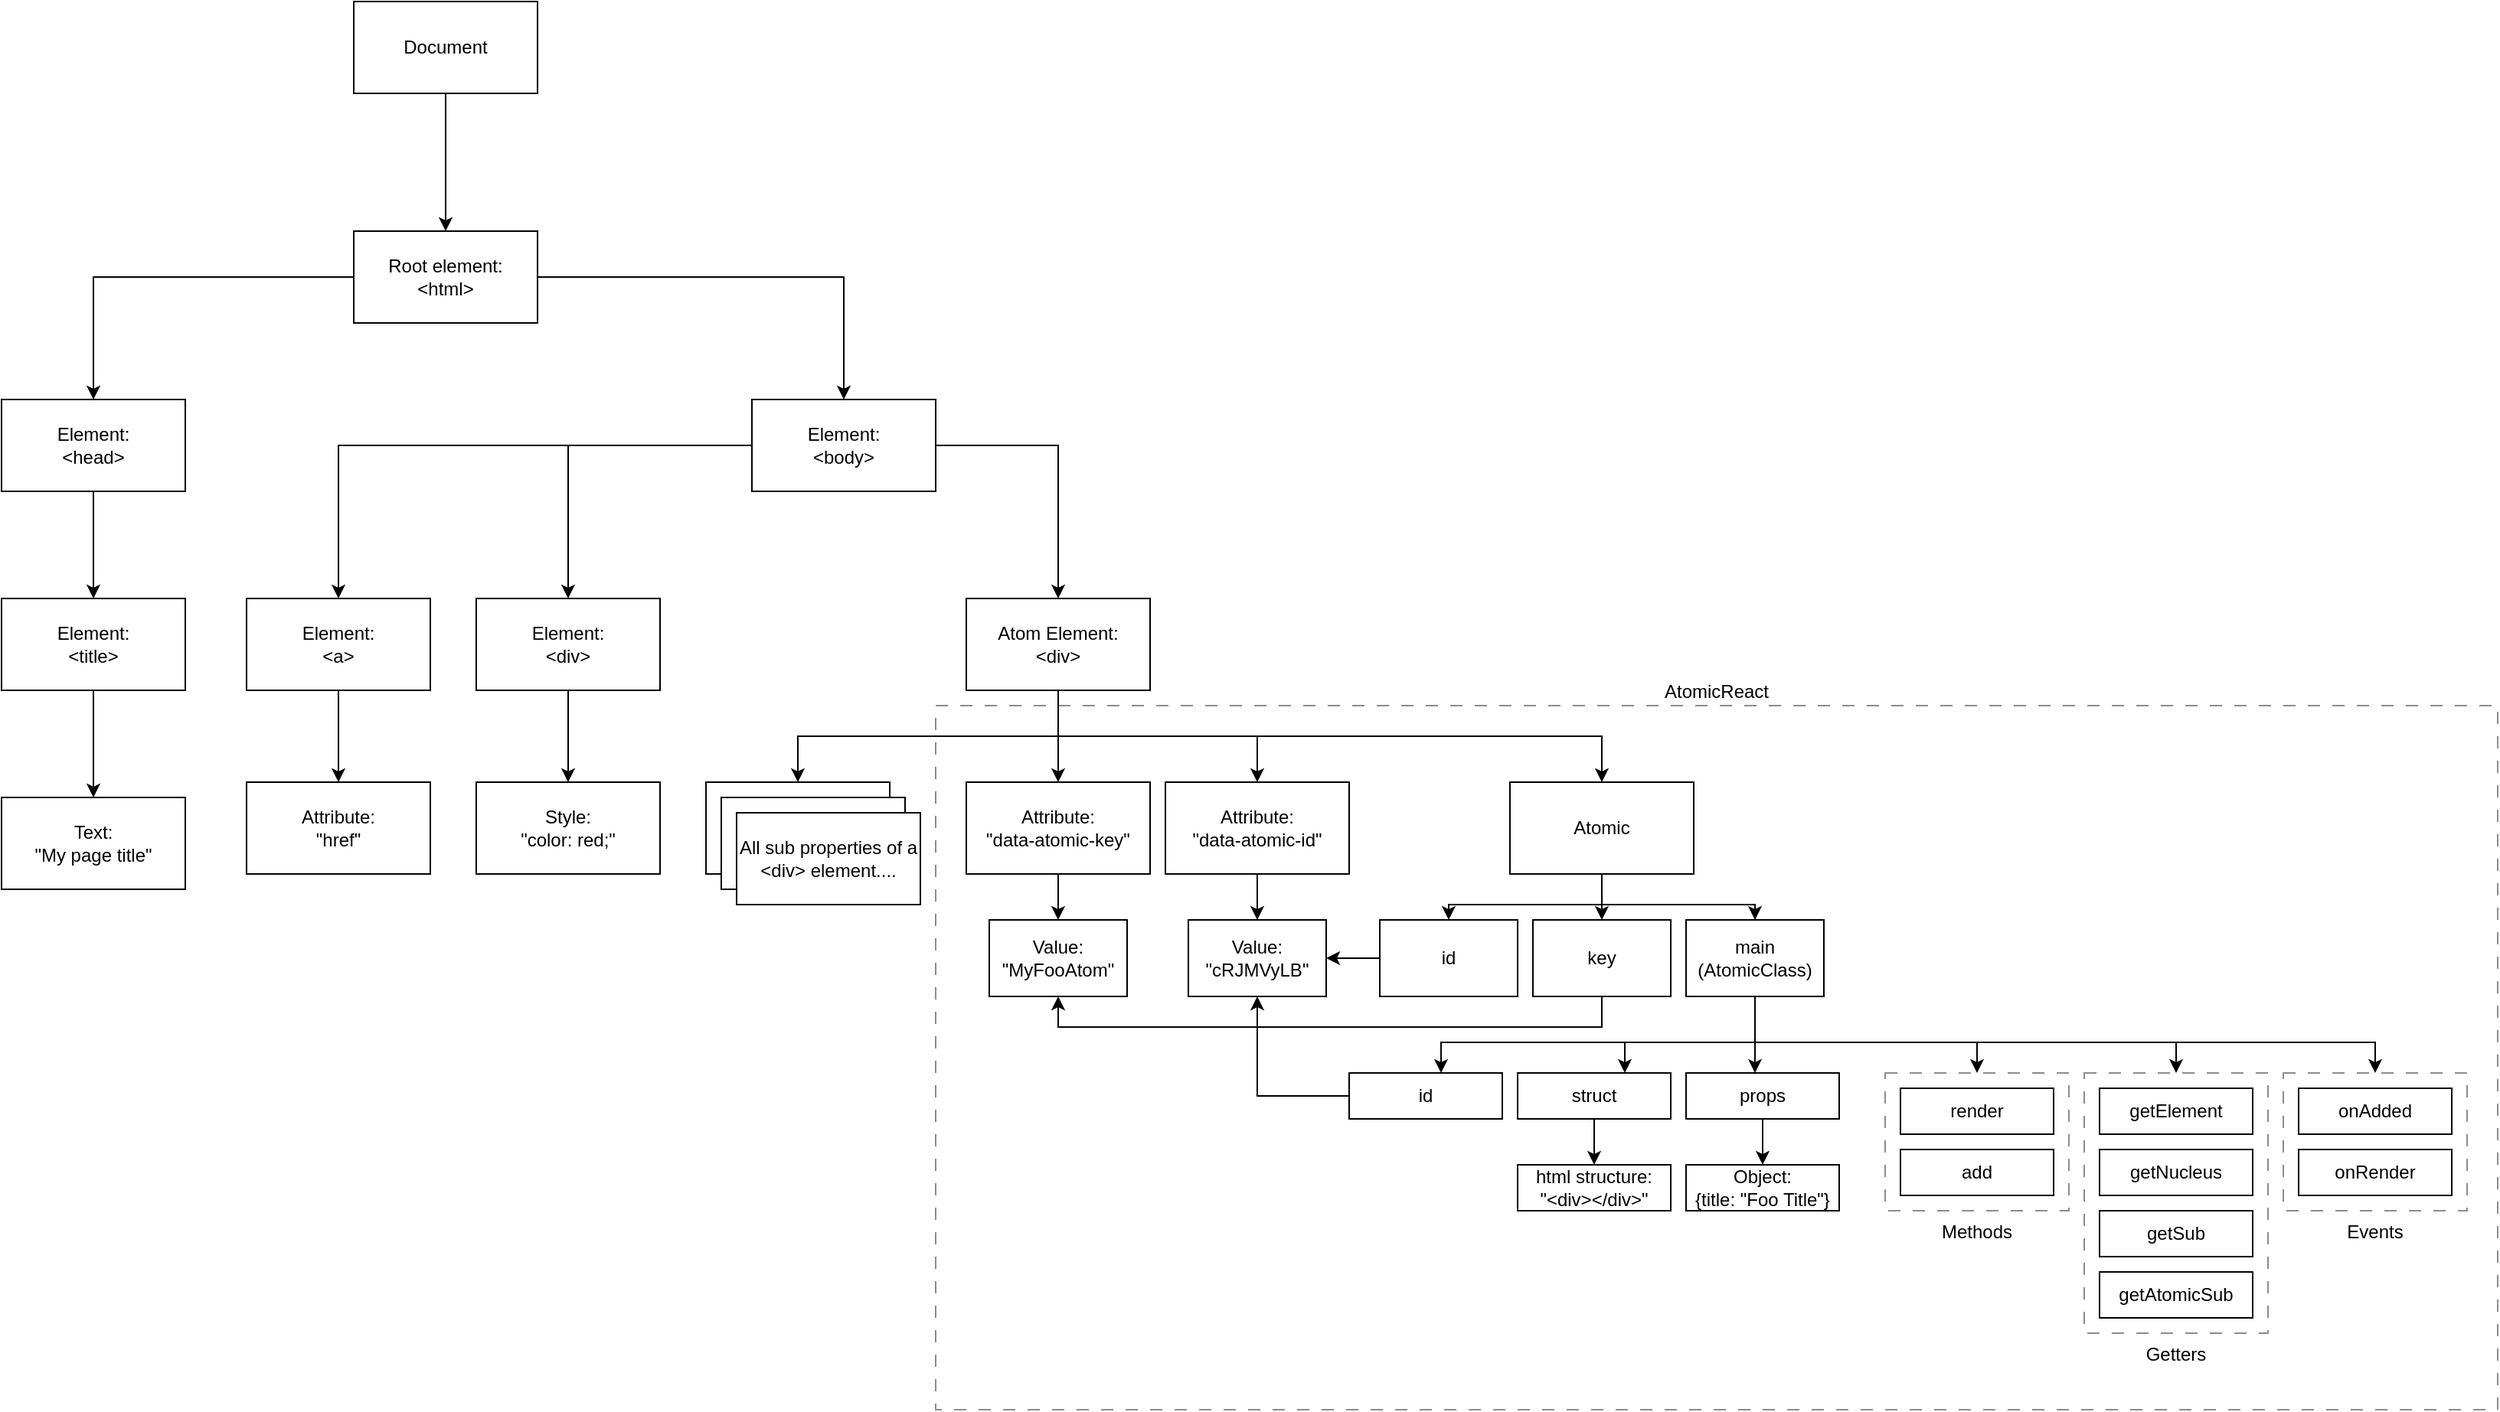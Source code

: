 <mxfile version="21.3.8" type="github">
  <diagram name="Página-1" id="zLWKFBo0BfelDE4MzV_v">
    <mxGraphModel dx="988" dy="359" grid="1" gridSize="10" guides="1" tooltips="1" connect="1" arrows="1" fold="1" page="1" pageScale="1" pageWidth="1654" pageHeight="1169" math="0" shadow="0">
      <root>
        <mxCell id="0" />
        <mxCell id="1" parent="0" />
        <mxCell id="6WKRPhevPJsdUrTBlqI4-23" value="AtomicReact" style="rounded=0;whiteSpace=wrap;html=1;fillColor=none;strokeColor=#8C8C8C;dashed=1;dashPattern=8 8;verticalAlign=bottom;labelPosition=center;verticalLabelPosition=top;align=center;movable=1;resizable=1;rotatable=1;deletable=1;editable=1;locked=0;connectable=1;" vertex="1" parent="1">
          <mxGeometry x="630" y="490" width="1020" height="460" as="geometry" />
        </mxCell>
        <mxCell id="6WKRPhevPJsdUrTBlqI4-75" value="Events" style="rounded=0;whiteSpace=wrap;html=1;fillColor=none;strokeColor=#8C8C8C;dashed=1;dashPattern=8 8;verticalAlign=top;labelPosition=center;verticalLabelPosition=bottom;align=center;movable=1;resizable=1;rotatable=1;deletable=1;editable=1;locked=0;connectable=1;" vertex="1" parent="1">
          <mxGeometry x="1510" y="730" width="120" height="90" as="geometry" />
        </mxCell>
        <mxCell id="6WKRPhevPJsdUrTBlqI4-76" value="Getters" style="rounded=0;whiteSpace=wrap;html=1;fillColor=none;strokeColor=#8C8C8C;dashed=1;dashPattern=8 8;verticalAlign=top;labelPosition=center;verticalLabelPosition=bottom;align=center;movable=1;resizable=1;rotatable=1;deletable=1;editable=1;locked=0;connectable=1;" vertex="1" parent="1">
          <mxGeometry x="1380" y="730" width="120" height="170" as="geometry" />
        </mxCell>
        <mxCell id="6WKRPhevPJsdUrTBlqI4-77" value="Methods" style="rounded=0;whiteSpace=wrap;html=1;fillColor=none;strokeColor=#8C8C8C;dashed=1;dashPattern=8 8;verticalAlign=top;labelPosition=center;verticalLabelPosition=bottom;align=center;movable=1;resizable=1;rotatable=1;deletable=1;editable=1;locked=0;connectable=1;" vertex="1" parent="1">
          <mxGeometry x="1250" y="730" width="120" height="90" as="geometry" />
        </mxCell>
        <mxCell id="6WKRPhevPJsdUrTBlqI4-9" style="edgeStyle=orthogonalEdgeStyle;rounded=0;orthogonalLoop=1;jettySize=auto;html=1;" edge="1" parent="1" source="6WKRPhevPJsdUrTBlqI4-1" target="6WKRPhevPJsdUrTBlqI4-2">
          <mxGeometry relative="1" as="geometry" />
        </mxCell>
        <mxCell id="6WKRPhevPJsdUrTBlqI4-1" value="Document" style="rounded=0;whiteSpace=wrap;html=1;" vertex="1" parent="1">
          <mxGeometry x="250" y="30" width="120" height="60" as="geometry" />
        </mxCell>
        <mxCell id="6WKRPhevPJsdUrTBlqI4-10" style="edgeStyle=orthogonalEdgeStyle;rounded=0;orthogonalLoop=1;jettySize=auto;html=1;" edge="1" parent="1" source="6WKRPhevPJsdUrTBlqI4-2" target="6WKRPhevPJsdUrTBlqI4-3">
          <mxGeometry relative="1" as="geometry" />
        </mxCell>
        <mxCell id="6WKRPhevPJsdUrTBlqI4-11" style="edgeStyle=orthogonalEdgeStyle;rounded=0;orthogonalLoop=1;jettySize=auto;html=1;" edge="1" parent="1" source="6WKRPhevPJsdUrTBlqI4-2" target="6WKRPhevPJsdUrTBlqI4-4">
          <mxGeometry relative="1" as="geometry" />
        </mxCell>
        <mxCell id="6WKRPhevPJsdUrTBlqI4-2" value="Root element:&lt;br&gt;&amp;lt;html&amp;gt;" style="rounded=0;whiteSpace=wrap;html=1;" vertex="1" parent="1">
          <mxGeometry x="250" y="180" width="120" height="60" as="geometry" />
        </mxCell>
        <mxCell id="6WKRPhevPJsdUrTBlqI4-7" style="edgeStyle=orthogonalEdgeStyle;rounded=0;orthogonalLoop=1;jettySize=auto;html=1;" edge="1" parent="1" source="6WKRPhevPJsdUrTBlqI4-3" target="6WKRPhevPJsdUrTBlqI4-5">
          <mxGeometry relative="1" as="geometry" />
        </mxCell>
        <mxCell id="6WKRPhevPJsdUrTBlqI4-3" value="Element:&lt;br&gt;&amp;lt;head&amp;gt;" style="rounded=0;whiteSpace=wrap;html=1;" vertex="1" parent="1">
          <mxGeometry x="20" y="290" width="120" height="60" as="geometry" />
        </mxCell>
        <mxCell id="6WKRPhevPJsdUrTBlqI4-16" style="edgeStyle=orthogonalEdgeStyle;rounded=0;orthogonalLoop=1;jettySize=auto;html=1;" edge="1" parent="1" source="6WKRPhevPJsdUrTBlqI4-4" target="6WKRPhevPJsdUrTBlqI4-13">
          <mxGeometry relative="1" as="geometry" />
        </mxCell>
        <mxCell id="6WKRPhevPJsdUrTBlqI4-17" style="edgeStyle=orthogonalEdgeStyle;rounded=0;orthogonalLoop=1;jettySize=auto;html=1;" edge="1" parent="1" source="6WKRPhevPJsdUrTBlqI4-4" target="6WKRPhevPJsdUrTBlqI4-12">
          <mxGeometry relative="1" as="geometry" />
        </mxCell>
        <mxCell id="6WKRPhevPJsdUrTBlqI4-33" style="edgeStyle=orthogonalEdgeStyle;rounded=0;orthogonalLoop=1;jettySize=auto;html=1;entryX=0.5;entryY=0;entryDx=0;entryDy=0;" edge="1" parent="1" source="6WKRPhevPJsdUrTBlqI4-4" target="6WKRPhevPJsdUrTBlqI4-30">
          <mxGeometry relative="1" as="geometry" />
        </mxCell>
        <mxCell id="6WKRPhevPJsdUrTBlqI4-4" value="Element:&lt;br&gt;&amp;lt;body&amp;gt;" style="rounded=0;whiteSpace=wrap;html=1;" vertex="1" parent="1">
          <mxGeometry x="510" y="290" width="120" height="60" as="geometry" />
        </mxCell>
        <mxCell id="6WKRPhevPJsdUrTBlqI4-8" style="edgeStyle=orthogonalEdgeStyle;rounded=0;orthogonalLoop=1;jettySize=auto;html=1;" edge="1" parent="1" source="6WKRPhevPJsdUrTBlqI4-5" target="6WKRPhevPJsdUrTBlqI4-6">
          <mxGeometry relative="1" as="geometry" />
        </mxCell>
        <mxCell id="6WKRPhevPJsdUrTBlqI4-5" value="Element:&lt;br&gt;&amp;lt;title&amp;gt;" style="rounded=0;whiteSpace=wrap;html=1;" vertex="1" parent="1">
          <mxGeometry x="20" y="420" width="120" height="60" as="geometry" />
        </mxCell>
        <mxCell id="6WKRPhevPJsdUrTBlqI4-6" value="&lt;div&gt;Text:&lt;/div&gt;&lt;div&gt;&quot;My page title&quot;&lt;br&gt;&lt;/div&gt;" style="rounded=0;whiteSpace=wrap;html=1;" vertex="1" parent="1">
          <mxGeometry x="20" y="550" width="120" height="60" as="geometry" />
        </mxCell>
        <mxCell id="6WKRPhevPJsdUrTBlqI4-19" style="edgeStyle=orthogonalEdgeStyle;rounded=0;orthogonalLoop=1;jettySize=auto;html=1;" edge="1" parent="1" source="6WKRPhevPJsdUrTBlqI4-12" target="6WKRPhevPJsdUrTBlqI4-18">
          <mxGeometry relative="1" as="geometry" />
        </mxCell>
        <mxCell id="6WKRPhevPJsdUrTBlqI4-21" style="edgeStyle=orthogonalEdgeStyle;rounded=0;orthogonalLoop=1;jettySize=auto;html=1;exitX=0.5;exitY=1;exitDx=0;exitDy=0;" edge="1" parent="1" source="6WKRPhevPJsdUrTBlqI4-12" target="6WKRPhevPJsdUrTBlqI4-20">
          <mxGeometry relative="1" as="geometry" />
        </mxCell>
        <mxCell id="6WKRPhevPJsdUrTBlqI4-28" style="edgeStyle=orthogonalEdgeStyle;rounded=0;orthogonalLoop=1;jettySize=auto;html=1;entryX=0.5;entryY=0;entryDx=0;entryDy=0;exitX=0.5;exitY=1;exitDx=0;exitDy=0;" edge="1" parent="1" source="6WKRPhevPJsdUrTBlqI4-12" target="6WKRPhevPJsdUrTBlqI4-26">
          <mxGeometry relative="1" as="geometry" />
        </mxCell>
        <mxCell id="6WKRPhevPJsdUrTBlqI4-38" style="edgeStyle=orthogonalEdgeStyle;rounded=0;orthogonalLoop=1;jettySize=auto;html=1;exitX=0.5;exitY=1;exitDx=0;exitDy=0;" edge="1" parent="1" source="6WKRPhevPJsdUrTBlqI4-12" target="6WKRPhevPJsdUrTBlqI4-36">
          <mxGeometry relative="1" as="geometry" />
        </mxCell>
        <mxCell id="6WKRPhevPJsdUrTBlqI4-12" value="Atom Element:&lt;br&gt;&amp;lt;div&amp;gt; " style="rounded=0;whiteSpace=wrap;html=1;" vertex="1" parent="1">
          <mxGeometry x="650" y="420" width="120" height="60" as="geometry" />
        </mxCell>
        <mxCell id="6WKRPhevPJsdUrTBlqI4-15" style="edgeStyle=orthogonalEdgeStyle;rounded=0;orthogonalLoop=1;jettySize=auto;html=1;" edge="1" parent="1" source="6WKRPhevPJsdUrTBlqI4-13" target="6WKRPhevPJsdUrTBlqI4-14">
          <mxGeometry relative="1" as="geometry" />
        </mxCell>
        <mxCell id="6WKRPhevPJsdUrTBlqI4-13" value="Element:&lt;br&gt;&amp;lt;div&amp;gt;" style="rounded=0;whiteSpace=wrap;html=1;" vertex="1" parent="1">
          <mxGeometry x="330" y="420" width="120" height="60" as="geometry" />
        </mxCell>
        <mxCell id="6WKRPhevPJsdUrTBlqI4-14" value="&lt;div&gt;Style:&lt;/div&gt;&lt;div&gt;&quot;color: red;&quot;&lt;br&gt;&lt;/div&gt;" style="rounded=0;whiteSpace=wrap;html=1;" vertex="1" parent="1">
          <mxGeometry x="330" y="540" width="120" height="60" as="geometry" />
        </mxCell>
        <mxCell id="6WKRPhevPJsdUrTBlqI4-43" style="edgeStyle=orthogonalEdgeStyle;rounded=0;orthogonalLoop=1;jettySize=auto;html=1;" edge="1" parent="1" source="6WKRPhevPJsdUrTBlqI4-18" target="6WKRPhevPJsdUrTBlqI4-40">
          <mxGeometry relative="1" as="geometry" />
        </mxCell>
        <mxCell id="6WKRPhevPJsdUrTBlqI4-18" value="Attribute:&lt;br&gt;&quot;data-atomic-key&quot;" style="rounded=0;whiteSpace=wrap;html=1;" vertex="1" parent="1">
          <mxGeometry x="650" y="540" width="120" height="60" as="geometry" />
        </mxCell>
        <mxCell id="6WKRPhevPJsdUrTBlqI4-42" style="edgeStyle=orthogonalEdgeStyle;rounded=0;orthogonalLoop=1;jettySize=auto;html=1;" edge="1" parent="1" source="6WKRPhevPJsdUrTBlqI4-20" target="6WKRPhevPJsdUrTBlqI4-41">
          <mxGeometry relative="1" as="geometry" />
        </mxCell>
        <mxCell id="6WKRPhevPJsdUrTBlqI4-20" value="Attribute:&lt;br&gt;&quot;data-atomic-id&quot;" style="rounded=0;whiteSpace=wrap;html=1;" vertex="1" parent="1">
          <mxGeometry x="780" y="540" width="120" height="60" as="geometry" />
        </mxCell>
        <mxCell id="6WKRPhevPJsdUrTBlqI4-27" value="" style="group" vertex="1" connectable="0" parent="1">
          <mxGeometry x="480" y="540" width="140" height="80" as="geometry" />
        </mxCell>
        <mxCell id="6WKRPhevPJsdUrTBlqI4-26" value="" style="rounded=0;whiteSpace=wrap;html=1;" vertex="1" parent="6WKRPhevPJsdUrTBlqI4-27">
          <mxGeometry width="120" height="60" as="geometry" />
        </mxCell>
        <mxCell id="6WKRPhevPJsdUrTBlqI4-22" value="" style="rounded=0;whiteSpace=wrap;html=1;" vertex="1" parent="6WKRPhevPJsdUrTBlqI4-27">
          <mxGeometry x="10" y="10" width="120" height="60" as="geometry" />
        </mxCell>
        <mxCell id="6WKRPhevPJsdUrTBlqI4-25" value="All sub properties of a &amp;lt;div&amp;gt; element...." style="rounded=0;whiteSpace=wrap;html=1;" vertex="1" parent="6WKRPhevPJsdUrTBlqI4-27">
          <mxGeometry x="20" y="20" width="120" height="60" as="geometry" />
        </mxCell>
        <mxCell id="6WKRPhevPJsdUrTBlqI4-32" style="edgeStyle=orthogonalEdgeStyle;rounded=0;orthogonalLoop=1;jettySize=auto;html=1;" edge="1" parent="1" source="6WKRPhevPJsdUrTBlqI4-30" target="6WKRPhevPJsdUrTBlqI4-31">
          <mxGeometry relative="1" as="geometry" />
        </mxCell>
        <mxCell id="6WKRPhevPJsdUrTBlqI4-30" value="Element:&lt;br&gt;&amp;lt;a&amp;gt;" style="rounded=0;whiteSpace=wrap;html=1;" vertex="1" parent="1">
          <mxGeometry x="180" y="420" width="120" height="60" as="geometry" />
        </mxCell>
        <mxCell id="6WKRPhevPJsdUrTBlqI4-31" value="&lt;div&gt;Attribute:&lt;/div&gt;&lt;div&gt;&quot;href&quot;&lt;br&gt;&lt;/div&gt;" style="rounded=0;whiteSpace=wrap;html=1;" vertex="1" parent="1">
          <mxGeometry x="180" y="540" width="120" height="60" as="geometry" />
        </mxCell>
        <mxCell id="6WKRPhevPJsdUrTBlqI4-52" style="edgeStyle=orthogonalEdgeStyle;rounded=0;orthogonalLoop=1;jettySize=auto;html=1;" edge="1" parent="1" source="6WKRPhevPJsdUrTBlqI4-36" target="6WKRPhevPJsdUrTBlqI4-51">
          <mxGeometry relative="1" as="geometry">
            <Array as="points">
              <mxPoint x="1065" y="620" />
              <mxPoint x="965" y="620" />
            </Array>
          </mxGeometry>
        </mxCell>
        <mxCell id="6WKRPhevPJsdUrTBlqI4-55" style="edgeStyle=orthogonalEdgeStyle;rounded=0;orthogonalLoop=1;jettySize=auto;html=1;" edge="1" parent="1" source="6WKRPhevPJsdUrTBlqI4-36" target="6WKRPhevPJsdUrTBlqI4-54">
          <mxGeometry relative="1" as="geometry" />
        </mxCell>
        <mxCell id="6WKRPhevPJsdUrTBlqI4-58" style="edgeStyle=orthogonalEdgeStyle;rounded=0;orthogonalLoop=1;jettySize=auto;html=1;" edge="1" parent="1" source="6WKRPhevPJsdUrTBlqI4-36" target="6WKRPhevPJsdUrTBlqI4-57">
          <mxGeometry relative="1" as="geometry">
            <Array as="points">
              <mxPoint x="1065" y="620" />
              <mxPoint x="1165" y="620" />
            </Array>
          </mxGeometry>
        </mxCell>
        <mxCell id="6WKRPhevPJsdUrTBlqI4-36" value="Atomic" style="rounded=0;whiteSpace=wrap;html=1;" vertex="1" parent="1">
          <mxGeometry x="1005" y="540" width="120" height="60" as="geometry" />
        </mxCell>
        <mxCell id="6WKRPhevPJsdUrTBlqI4-40" value="&lt;div&gt;Value:&lt;/div&gt;&lt;div&gt;&quot;MyFooAtom&quot;&lt;br&gt;&lt;/div&gt;" style="rounded=0;whiteSpace=wrap;html=1;" vertex="1" parent="1">
          <mxGeometry x="665" y="630" width="90" height="50" as="geometry" />
        </mxCell>
        <mxCell id="6WKRPhevPJsdUrTBlqI4-41" value="&lt;div&gt;Value:&lt;/div&gt;&lt;div&gt;&quot;cRJMVyLB&quot;&lt;br&gt;&lt;/div&gt;" style="rounded=0;whiteSpace=wrap;html=1;" vertex="1" parent="1">
          <mxGeometry x="795" y="630" width="90" height="50" as="geometry" />
        </mxCell>
        <mxCell id="6WKRPhevPJsdUrTBlqI4-53" style="edgeStyle=orthogonalEdgeStyle;rounded=0;orthogonalLoop=1;jettySize=auto;html=1;" edge="1" parent="1" source="6WKRPhevPJsdUrTBlqI4-51" target="6WKRPhevPJsdUrTBlqI4-41">
          <mxGeometry relative="1" as="geometry" />
        </mxCell>
        <mxCell id="6WKRPhevPJsdUrTBlqI4-51" value="id" style="rounded=0;whiteSpace=wrap;html=1;" vertex="1" parent="1">
          <mxGeometry x="920" y="630" width="90" height="50" as="geometry" />
        </mxCell>
        <mxCell id="6WKRPhevPJsdUrTBlqI4-56" style="edgeStyle=orthogonalEdgeStyle;rounded=0;orthogonalLoop=1;jettySize=auto;html=1;" edge="1" parent="1" source="6WKRPhevPJsdUrTBlqI4-54" target="6WKRPhevPJsdUrTBlqI4-40">
          <mxGeometry relative="1" as="geometry">
            <Array as="points">
              <mxPoint x="1065" y="700" />
              <mxPoint x="710" y="700" />
            </Array>
          </mxGeometry>
        </mxCell>
        <mxCell id="6WKRPhevPJsdUrTBlqI4-54" value="key" style="rounded=0;whiteSpace=wrap;html=1;" vertex="1" parent="1">
          <mxGeometry x="1020" y="630" width="90" height="50" as="geometry" />
        </mxCell>
        <mxCell id="6WKRPhevPJsdUrTBlqI4-62" style="edgeStyle=orthogonalEdgeStyle;rounded=0;orthogonalLoop=1;jettySize=auto;html=1;exitX=0.5;exitY=1;exitDx=0;exitDy=0;" edge="1" parent="1" source="6WKRPhevPJsdUrTBlqI4-57" target="6WKRPhevPJsdUrTBlqI4-59">
          <mxGeometry relative="1" as="geometry">
            <Array as="points">
              <mxPoint x="1165" y="710" />
              <mxPoint x="960" y="710" />
            </Array>
          </mxGeometry>
        </mxCell>
        <mxCell id="6WKRPhevPJsdUrTBlqI4-73" style="edgeStyle=orthogonalEdgeStyle;rounded=0;orthogonalLoop=1;jettySize=auto;html=1;" edge="1" parent="1" source="6WKRPhevPJsdUrTBlqI4-57" target="6WKRPhevPJsdUrTBlqI4-63">
          <mxGeometry relative="1" as="geometry">
            <Array as="points">
              <mxPoint x="1165" y="710" />
              <mxPoint x="1080" y="710" />
            </Array>
          </mxGeometry>
        </mxCell>
        <mxCell id="6WKRPhevPJsdUrTBlqI4-74" style="edgeStyle=orthogonalEdgeStyle;rounded=0;orthogonalLoop=1;jettySize=auto;html=1;" edge="1" parent="1" source="6WKRPhevPJsdUrTBlqI4-57" target="6WKRPhevPJsdUrTBlqI4-64">
          <mxGeometry relative="1" as="geometry">
            <Array as="points">
              <mxPoint x="1165" y="720" />
              <mxPoint x="1165" y="720" />
            </Array>
          </mxGeometry>
        </mxCell>
        <mxCell id="6WKRPhevPJsdUrTBlqI4-78" style="edgeStyle=orthogonalEdgeStyle;rounded=0;orthogonalLoop=1;jettySize=auto;html=1;entryX=0.5;entryY=0;entryDx=0;entryDy=0;exitX=0.5;exitY=1;exitDx=0;exitDy=0;" edge="1" parent="1" source="6WKRPhevPJsdUrTBlqI4-57" target="6WKRPhevPJsdUrTBlqI4-77">
          <mxGeometry relative="1" as="geometry">
            <Array as="points">
              <mxPoint x="1165" y="710" />
              <mxPoint x="1310" y="710" />
            </Array>
          </mxGeometry>
        </mxCell>
        <mxCell id="6WKRPhevPJsdUrTBlqI4-79" style="edgeStyle=orthogonalEdgeStyle;rounded=0;orthogonalLoop=1;jettySize=auto;html=1;entryX=0.5;entryY=0;entryDx=0;entryDy=0;exitX=0.5;exitY=1;exitDx=0;exitDy=0;" edge="1" parent="1" source="6WKRPhevPJsdUrTBlqI4-57" target="6WKRPhevPJsdUrTBlqI4-76">
          <mxGeometry relative="1" as="geometry">
            <Array as="points">
              <mxPoint x="1165" y="710" />
              <mxPoint x="1440" y="710" />
            </Array>
          </mxGeometry>
        </mxCell>
        <mxCell id="6WKRPhevPJsdUrTBlqI4-80" style="edgeStyle=orthogonalEdgeStyle;rounded=0;orthogonalLoop=1;jettySize=auto;html=1;entryX=0.5;entryY=0;entryDx=0;entryDy=0;exitX=0.5;exitY=1;exitDx=0;exitDy=0;" edge="1" parent="1" source="6WKRPhevPJsdUrTBlqI4-57" target="6WKRPhevPJsdUrTBlqI4-75">
          <mxGeometry relative="1" as="geometry">
            <Array as="points">
              <mxPoint x="1165" y="710" />
              <mxPoint x="1570" y="710" />
            </Array>
          </mxGeometry>
        </mxCell>
        <mxCell id="6WKRPhevPJsdUrTBlqI4-57" value="main&lt;br&gt;(AtomicClass)" style="rounded=0;whiteSpace=wrap;html=1;" vertex="1" parent="1">
          <mxGeometry x="1120" y="630" width="90" height="50" as="geometry" />
        </mxCell>
        <mxCell id="6WKRPhevPJsdUrTBlqI4-60" style="edgeStyle=orthogonalEdgeStyle;rounded=0;orthogonalLoop=1;jettySize=auto;html=1;" edge="1" parent="1" source="6WKRPhevPJsdUrTBlqI4-59" target="6WKRPhevPJsdUrTBlqI4-41">
          <mxGeometry relative="1" as="geometry" />
        </mxCell>
        <mxCell id="6WKRPhevPJsdUrTBlqI4-59" value="id" style="rounded=0;whiteSpace=wrap;html=1;" vertex="1" parent="1">
          <mxGeometry x="900" y="730" width="100" height="30" as="geometry" />
        </mxCell>
        <mxCell id="6WKRPhevPJsdUrTBlqI4-84" style="edgeStyle=orthogonalEdgeStyle;rounded=0;orthogonalLoop=1;jettySize=auto;html=1;" edge="1" parent="1" source="6WKRPhevPJsdUrTBlqI4-63" target="6WKRPhevPJsdUrTBlqI4-83">
          <mxGeometry relative="1" as="geometry" />
        </mxCell>
        <mxCell id="6WKRPhevPJsdUrTBlqI4-63" value="struct" style="rounded=0;whiteSpace=wrap;html=1;" vertex="1" parent="1">
          <mxGeometry x="1010" y="730" width="100" height="30" as="geometry" />
        </mxCell>
        <mxCell id="6WKRPhevPJsdUrTBlqI4-82" style="edgeStyle=orthogonalEdgeStyle;rounded=0;orthogonalLoop=1;jettySize=auto;html=1;" edge="1" parent="1" source="6WKRPhevPJsdUrTBlqI4-64" target="6WKRPhevPJsdUrTBlqI4-81">
          <mxGeometry relative="1" as="geometry" />
        </mxCell>
        <mxCell id="6WKRPhevPJsdUrTBlqI4-64" value="props" style="rounded=0;whiteSpace=wrap;html=1;" vertex="1" parent="1">
          <mxGeometry x="1120" y="730" width="100" height="30" as="geometry" />
        </mxCell>
        <mxCell id="6WKRPhevPJsdUrTBlqI4-65" value="onRender" style="rounded=0;whiteSpace=wrap;html=1;" vertex="1" parent="1">
          <mxGeometry x="1520" y="780" width="100" height="30" as="geometry" />
        </mxCell>
        <mxCell id="6WKRPhevPJsdUrTBlqI4-66" value="onAdded" style="rounded=0;whiteSpace=wrap;html=1;" vertex="1" parent="1">
          <mxGeometry x="1520" y="740" width="100" height="30" as="geometry" />
        </mxCell>
        <mxCell id="6WKRPhevPJsdUrTBlqI4-67" value="render" style="rounded=0;whiteSpace=wrap;html=1;" vertex="1" parent="1">
          <mxGeometry x="1260" y="740" width="100" height="30" as="geometry" />
        </mxCell>
        <mxCell id="6WKRPhevPJsdUrTBlqI4-68" value="getAtomicSub" style="rounded=0;whiteSpace=wrap;html=1;" vertex="1" parent="1">
          <mxGeometry x="1390" y="860" width="100" height="30" as="geometry" />
        </mxCell>
        <mxCell id="6WKRPhevPJsdUrTBlqI4-69" value="add" style="rounded=0;whiteSpace=wrap;html=1;" vertex="1" parent="1">
          <mxGeometry x="1260" y="780" width="100" height="30" as="geometry" />
        </mxCell>
        <mxCell id="6WKRPhevPJsdUrTBlqI4-70" value="getElement" style="rounded=0;whiteSpace=wrap;html=1;" vertex="1" parent="1">
          <mxGeometry x="1390" y="740" width="100" height="30" as="geometry" />
        </mxCell>
        <mxCell id="6WKRPhevPJsdUrTBlqI4-71" value="getSub" style="rounded=0;whiteSpace=wrap;html=1;" vertex="1" parent="1">
          <mxGeometry x="1390" y="820" width="100" height="30" as="geometry" />
        </mxCell>
        <mxCell id="6WKRPhevPJsdUrTBlqI4-72" value="getNucleus" style="rounded=0;whiteSpace=wrap;html=1;" vertex="1" parent="1">
          <mxGeometry x="1390" y="780" width="100" height="30" as="geometry" />
        </mxCell>
        <mxCell id="6WKRPhevPJsdUrTBlqI4-81" value="&lt;div&gt;Object:&lt;/div&gt;&lt;div&gt;{title: &quot;Foo Title&quot;}&lt;br&gt;&lt;/div&gt;" style="rounded=0;whiteSpace=wrap;html=1;" vertex="1" parent="1">
          <mxGeometry x="1120" y="790" width="100" height="30" as="geometry" />
        </mxCell>
        <mxCell id="6WKRPhevPJsdUrTBlqI4-83" value="&lt;div&gt;html structure:&lt;/div&gt;&lt;div&gt;&quot;&amp;lt;div&amp;gt;&amp;lt;/div&amp;gt;&quot;&lt;br&gt;&lt;/div&gt;" style="rounded=0;whiteSpace=wrap;html=1;" vertex="1" parent="1">
          <mxGeometry x="1010" y="790" width="100" height="30" as="geometry" />
        </mxCell>
      </root>
    </mxGraphModel>
  </diagram>
</mxfile>
